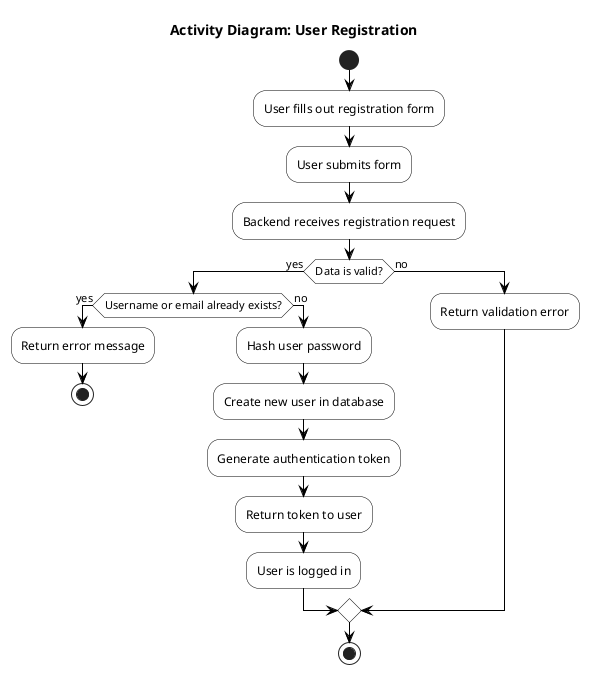 @startuml
' skinparam to improve the look and feel
skinparam activity {
  BackgroundColor White
  ArrowColor Black
  BorderColor Black
  FontName sans-serif
}
skinparam shadowing false
skinparam monochrome true

title Activity Diagram: User Registration

start
:User fills out registration form;
:User submits form;
:Backend receives registration request;
if (Data is valid?) then (yes)
  if (Username or email already exists?) then (yes)
    :Return error message;
    stop
  else (no)
    :Hash user password;
    :Create new user in database;
    :Generate authentication token;
    :Return token to user;
    :User is logged in;
  endif
else (no)
  :Return validation error;
endif
stop

@enduml 